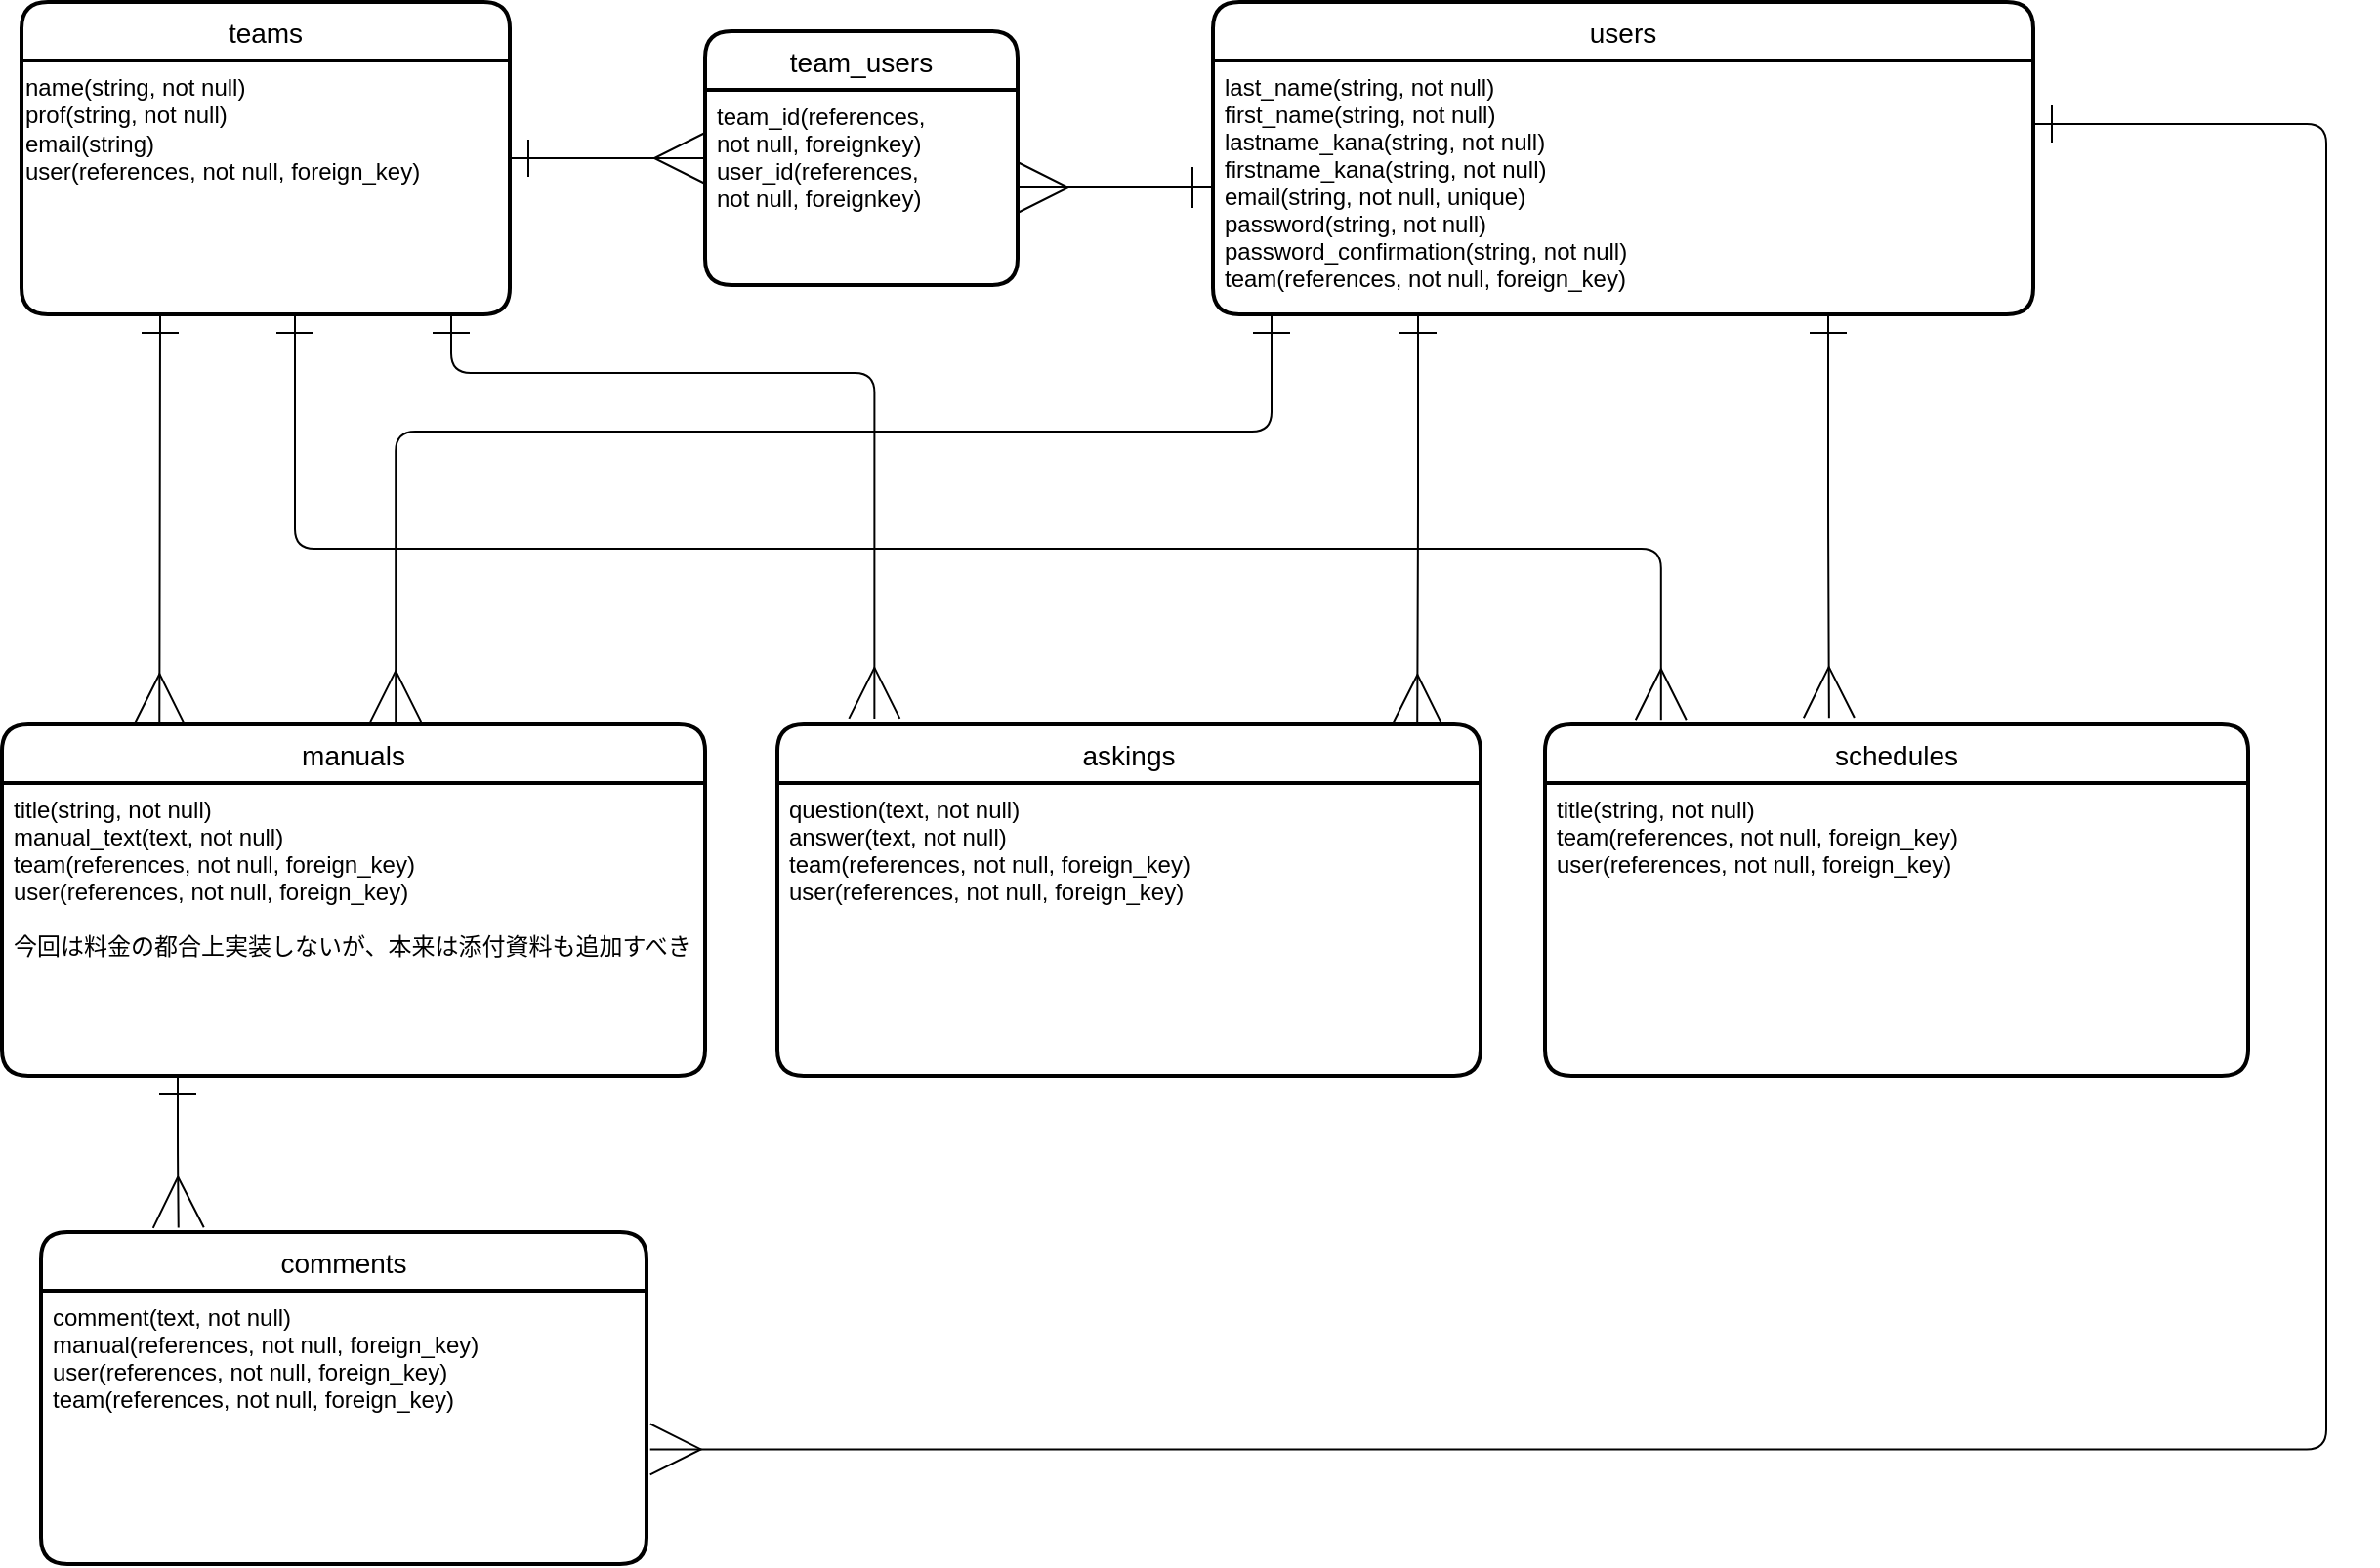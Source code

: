 <mxfile>
    <diagram id="6CVmCJMrHjdhpG-DQKfD" name="ページ1">
        <mxGraphModel dx="732" dy="527" grid="1" gridSize="10" guides="1" tooltips="1" connect="1" arrows="1" fold="1" page="1" pageScale="1" pageWidth="827" pageHeight="1169" math="0" shadow="0">
            <root>
                <mxCell id="0"/>
                <mxCell id="1" parent="0"/>
                <mxCell id="26" style="edgeStyle=none;html=1;exitX=1;exitY=0.5;exitDx=0;exitDy=0;entryX=0;entryY=0.5;entryDx=0;entryDy=0;endArrow=ERmany;endFill=0;endSize=24;startArrow=ERone;startFill=0;startSize=17;" parent="1" source="2" target="7" edge="1">
                    <mxGeometry relative="1" as="geometry"/>
                </mxCell>
                <mxCell id="54" style="edgeStyle=orthogonalEdgeStyle;html=1;entryX=0.138;entryY=-0.017;entryDx=0;entryDy=0;entryPerimeter=0;fontSize=12;startArrow=ERone;startFill=0;endArrow=ERmany;endFill=0;startSize=17;endSize=24;sourcePerimeterSpacing=27;targetPerimeterSpacing=46;elbow=vertical;" parent="1" target="17" edge="1">
                    <mxGeometry relative="1" as="geometry">
                        <mxPoint x="300" y="440" as="sourcePoint"/>
                        <Array as="points">
                            <mxPoint x="300" y="470"/>
                            <mxPoint x="517" y="470"/>
                        </Array>
                    </mxGeometry>
                </mxCell>
                <mxCell id="71" style="edgeStyle=orthogonalEdgeStyle;html=1;entryX=0.224;entryY=0.001;entryDx=0;entryDy=0;entryPerimeter=0;fontSize=12;startArrow=ERone;startFill=0;endArrow=ERmany;endFill=0;startSize=17;endSize=24;sourcePerimeterSpacing=27;targetPerimeterSpacing=46;elbow=vertical;" parent="1" target="15" edge="1">
                    <mxGeometry relative="1" as="geometry">
                        <mxPoint x="151" y="440" as="sourcePoint"/>
                        <Array as="points">
                            <mxPoint x="151" y="444"/>
                        </Array>
                    </mxGeometry>
                </mxCell>
                <mxCell id="72" style="edgeStyle=orthogonalEdgeStyle;html=1;entryX=0.165;entryY=-0.013;entryDx=0;entryDy=0;entryPerimeter=0;fontSize=12;startArrow=ERone;startFill=0;endArrow=ERmany;endFill=0;startSize=17;endSize=24;sourcePerimeterSpacing=27;targetPerimeterSpacing=46;elbow=vertical;" parent="1" target="19" edge="1">
                    <mxGeometry relative="1" as="geometry">
                        <mxPoint x="220" y="440" as="sourcePoint"/>
                        <Array as="points">
                            <mxPoint x="220" y="560"/>
                            <mxPoint x="919" y="560"/>
                        </Array>
                    </mxGeometry>
                </mxCell>
                <mxCell id="2" value="teams" style="swimlane;childLayout=stackLayout;horizontal=1;startSize=30;horizontalStack=0;rounded=1;fontSize=14;fontStyle=0;strokeWidth=2;resizeParent=0;resizeLast=1;shadow=0;dashed=0;align=center;verticalAlign=middle;" parent="1" vertex="1">
                    <mxGeometry x="80" y="280" width="250" height="160" as="geometry"/>
                </mxCell>
                <mxCell id="4" style="edgeStyle=none;html=1;exitX=0.75;exitY=1;exitDx=0;exitDy=0;entryX=0.75;entryY=1;entryDx=0;entryDy=0;" parent="2" target="2" edge="1">
                    <mxGeometry relative="1" as="geometry">
                        <mxPoint x="187.5" y="160" as="sourcePoint"/>
                    </mxGeometry>
                </mxCell>
                <mxCell id="5" value="users" style="swimlane;childLayout=stackLayout;horizontal=1;startSize=30;horizontalStack=0;rounded=1;fontSize=14;fontStyle=0;strokeWidth=2;resizeParent=0;resizeLast=1;shadow=0;dashed=0;align=center;" parent="1" vertex="1">
                    <mxGeometry x="690" y="280" width="420" height="160" as="geometry"/>
                </mxCell>
                <mxCell id="6" value="last_name(string, not null)&#10;first_name(string, not null)&#10;lastname_kana(string, not null)&#10;firstname_kana(string, not null)&#10;email(string, not null, unique)&#10;password(string, not null)&#10;password_confirmation(string, not null)&#10;team(references, not null, foreign_key)" style="align=left;strokeColor=none;fillColor=none;spacingLeft=4;fontSize=12;verticalAlign=top;resizable=0;rotatable=0;part=1;" parent="5" vertex="1">
                    <mxGeometry y="30" width="420" height="130" as="geometry"/>
                </mxCell>
                <mxCell id="7" value="team_users" style="swimlane;childLayout=stackLayout;horizontal=1;startSize=30;horizontalStack=0;rounded=1;fontSize=14;fontStyle=0;strokeWidth=2;resizeParent=0;resizeLast=1;shadow=0;dashed=0;align=center;" parent="1" vertex="1">
                    <mxGeometry x="430" y="295" width="160" height="130" as="geometry"/>
                </mxCell>
                <mxCell id="8" value="team_id(references,&#10;not null, foreignkey)&#10;user_id(references,&#10;not null, foreignkey)" style="align=left;strokeColor=none;fillColor=none;spacingLeft=4;fontSize=12;verticalAlign=top;resizable=0;rotatable=0;part=1;" parent="7" vertex="1">
                    <mxGeometry y="30" width="160" height="100" as="geometry"/>
                </mxCell>
                <mxCell id="15" value="manuals" style="swimlane;childLayout=stackLayout;horizontal=1;startSize=30;horizontalStack=0;rounded=1;fontSize=14;fontStyle=0;strokeWidth=2;resizeParent=0;resizeLast=1;shadow=0;dashed=0;align=center;" parent="1" vertex="1">
                    <mxGeometry x="70" y="650" width="360" height="180" as="geometry"/>
                </mxCell>
                <mxCell id="16" value="title(string, not null)&#10;manual_text(text, not null)&#10;team(references, not null, foreign_key)&#10;user(references, not null, foreign_key)&#10;&#10;今回は料金の都合上実装しないが、本来は添付資料も追加すべき" style="align=left;strokeColor=none;fillColor=none;spacingLeft=4;fontSize=12;verticalAlign=top;resizable=0;rotatable=0;part=1;" parent="15" vertex="1">
                    <mxGeometry y="30" width="360" height="150" as="geometry"/>
                </mxCell>
                <mxCell id="17" value="askings" style="swimlane;childLayout=stackLayout;horizontal=1;startSize=30;horizontalStack=0;rounded=1;fontSize=14;fontStyle=0;strokeWidth=2;resizeParent=0;resizeLast=1;shadow=0;dashed=0;align=center;" parent="1" vertex="1">
                    <mxGeometry x="467" y="650" width="360" height="180" as="geometry"/>
                </mxCell>
                <mxCell id="18" value="question(text, not null)&#10;answer(text, not null)&#10;team(references, not null, foreign_key)&#10;user(references, not null, foreign_key)" style="align=left;strokeColor=none;fillColor=none;spacingLeft=4;fontSize=12;verticalAlign=top;resizable=0;rotatable=0;part=1;" parent="17" vertex="1">
                    <mxGeometry y="30" width="360" height="150" as="geometry"/>
                </mxCell>
                <mxCell id="19" value="schedules" style="swimlane;childLayout=stackLayout;horizontal=1;startSize=30;horizontalStack=0;rounded=1;fontSize=14;fontStyle=0;strokeWidth=2;resizeParent=0;resizeLast=1;shadow=0;dashed=0;align=center;" parent="1" vertex="1">
                    <mxGeometry x="860" y="650" width="360" height="180" as="geometry"/>
                </mxCell>
                <mxCell id="20" value="title(string, not null)&#10;team(references, not null, foreign_key)&#10;user(references, not null, foreign_key)" style="align=left;strokeColor=none;fillColor=none;spacingLeft=4;fontSize=12;verticalAlign=top;resizable=0;rotatable=0;part=1;" parent="19" vertex="1">
                    <mxGeometry y="30" width="360" height="150" as="geometry"/>
                </mxCell>
                <mxCell id="22" value="comments" style="swimlane;childLayout=stackLayout;horizontal=1;startSize=30;horizontalStack=0;rounded=1;fontSize=14;fontStyle=0;strokeWidth=2;resizeParent=0;resizeLast=1;shadow=0;dashed=0;align=center;" parent="1" vertex="1">
                    <mxGeometry x="90" y="910" width="310" height="170" as="geometry"/>
                </mxCell>
                <mxCell id="23" value="comment(text, not null)&#10;manual(references, not null, foreign_key)&#10;user(references, not null, foreign_key)&#10;team(references, not null, foreign_key)" style="align=left;strokeColor=none;fillColor=none;spacingLeft=4;fontSize=12;verticalAlign=top;resizable=0;rotatable=0;part=1;" parent="22" vertex="1">
                    <mxGeometry y="30" width="310" height="140" as="geometry"/>
                </mxCell>
                <mxCell id="29" style="edgeStyle=none;html=1;exitX=0;exitY=0.5;exitDx=0;exitDy=0;entryX=1;entryY=0.5;entryDx=0;entryDy=0;endArrow=ERmany;endFill=0;endSize=24;startArrow=ERone;startFill=0;targetPerimeterSpacing=46;sourcePerimeterSpacing=27;startSize=19;" parent="1" source="6" target="8" edge="1">
                    <mxGeometry relative="1" as="geometry"/>
                </mxCell>
                <mxCell id="44" style="edgeStyle=orthogonalEdgeStyle;html=1;exitX=1;exitY=0.25;exitDx=0;exitDy=0;entryX=1.006;entryY=0.58;entryDx=0;entryDy=0;entryPerimeter=0;startArrow=ERone;startFill=0;endArrow=ERmany;endFill=0;startSize=17;endSize=24;sourcePerimeterSpacing=27;targetPerimeterSpacing=46;elbow=vertical;" parent="1" source="6" target="23" edge="1">
                    <mxGeometry relative="1" as="geometry">
                        <Array as="points">
                            <mxPoint x="1260" y="343"/>
                            <mxPoint x="1260" y="1021"/>
                        </Array>
                    </mxGeometry>
                </mxCell>
                <mxCell id="48" value="name(string, not null)&lt;br style=&quot;font-size: 12px&quot;&gt;prof(string, not null)&lt;br style=&quot;font-size: 12px&quot;&gt;email(string)&lt;br style=&quot;font-size: 12px&quot;&gt;user(references, not null, foreign_key)" style="text;html=1;align=left;verticalAlign=top;resizable=0;points=[];autosize=1;strokeColor=none;fillColor=none;fontSize=12;" parent="1" vertex="1">
                    <mxGeometry x="80" y="310" width="220" height="60" as="geometry"/>
                </mxCell>
                <mxCell id="65" style="edgeStyle=orthogonalEdgeStyle;html=1;entryX=0.56;entryY=-0.008;entryDx=0;entryDy=0;entryPerimeter=0;fontSize=12;startArrow=ERone;startFill=0;endArrow=ERmany;endFill=0;startSize=17;endSize=24;sourcePerimeterSpacing=27;targetPerimeterSpacing=46;elbow=vertical;" parent="1" target="15" edge="1">
                    <mxGeometry relative="1" as="geometry">
                        <mxPoint x="720" y="440" as="sourcePoint"/>
                        <Array as="points">
                            <mxPoint x="720" y="500"/>
                            <mxPoint x="272" y="500"/>
                        </Array>
                    </mxGeometry>
                </mxCell>
                <mxCell id="66" style="edgeStyle=orthogonalEdgeStyle;html=1;exitX=0.25;exitY=1;exitDx=0;exitDy=0;entryX=0.91;entryY=0.003;entryDx=0;entryDy=0;entryPerimeter=0;fontSize=12;startArrow=ERone;startFill=0;endArrow=ERmany;endFill=0;startSize=17;endSize=24;sourcePerimeterSpacing=27;targetPerimeterSpacing=46;elbow=vertical;" parent="1" source="6" target="17" edge="1">
                    <mxGeometry relative="1" as="geometry"/>
                </mxCell>
                <mxCell id="67" style="edgeStyle=orthogonalEdgeStyle;html=1;exitX=0.75;exitY=1;exitDx=0;exitDy=0;fontSize=12;startArrow=ERone;startFill=0;endArrow=ERmany;endFill=0;startSize=17;endSize=24;sourcePerimeterSpacing=27;targetPerimeterSpacing=46;elbow=vertical;entryX=0.404;entryY=-0.019;entryDx=0;entryDy=0;entryPerimeter=0;" parent="1" source="6" target="19" edge="1">
                    <mxGeometry relative="1" as="geometry">
                        <mxPoint x="1005" y="630" as="targetPoint"/>
                    </mxGeometry>
                </mxCell>
                <mxCell id="74" style="edgeStyle=orthogonalEdgeStyle;html=1;exitX=0.25;exitY=1;exitDx=0;exitDy=0;entryX=0.227;entryY=-0.013;entryDx=0;entryDy=0;entryPerimeter=0;fontSize=12;startArrow=ERone;startFill=0;endArrow=ERmany;endFill=0;startSize=17;endSize=24;sourcePerimeterSpacing=27;targetPerimeterSpacing=46;elbow=vertical;" parent="1" source="16" target="22" edge="1">
                    <mxGeometry relative="1" as="geometry"/>
                </mxCell>
            </root>
        </mxGraphModel>
    </diagram>
</mxfile>